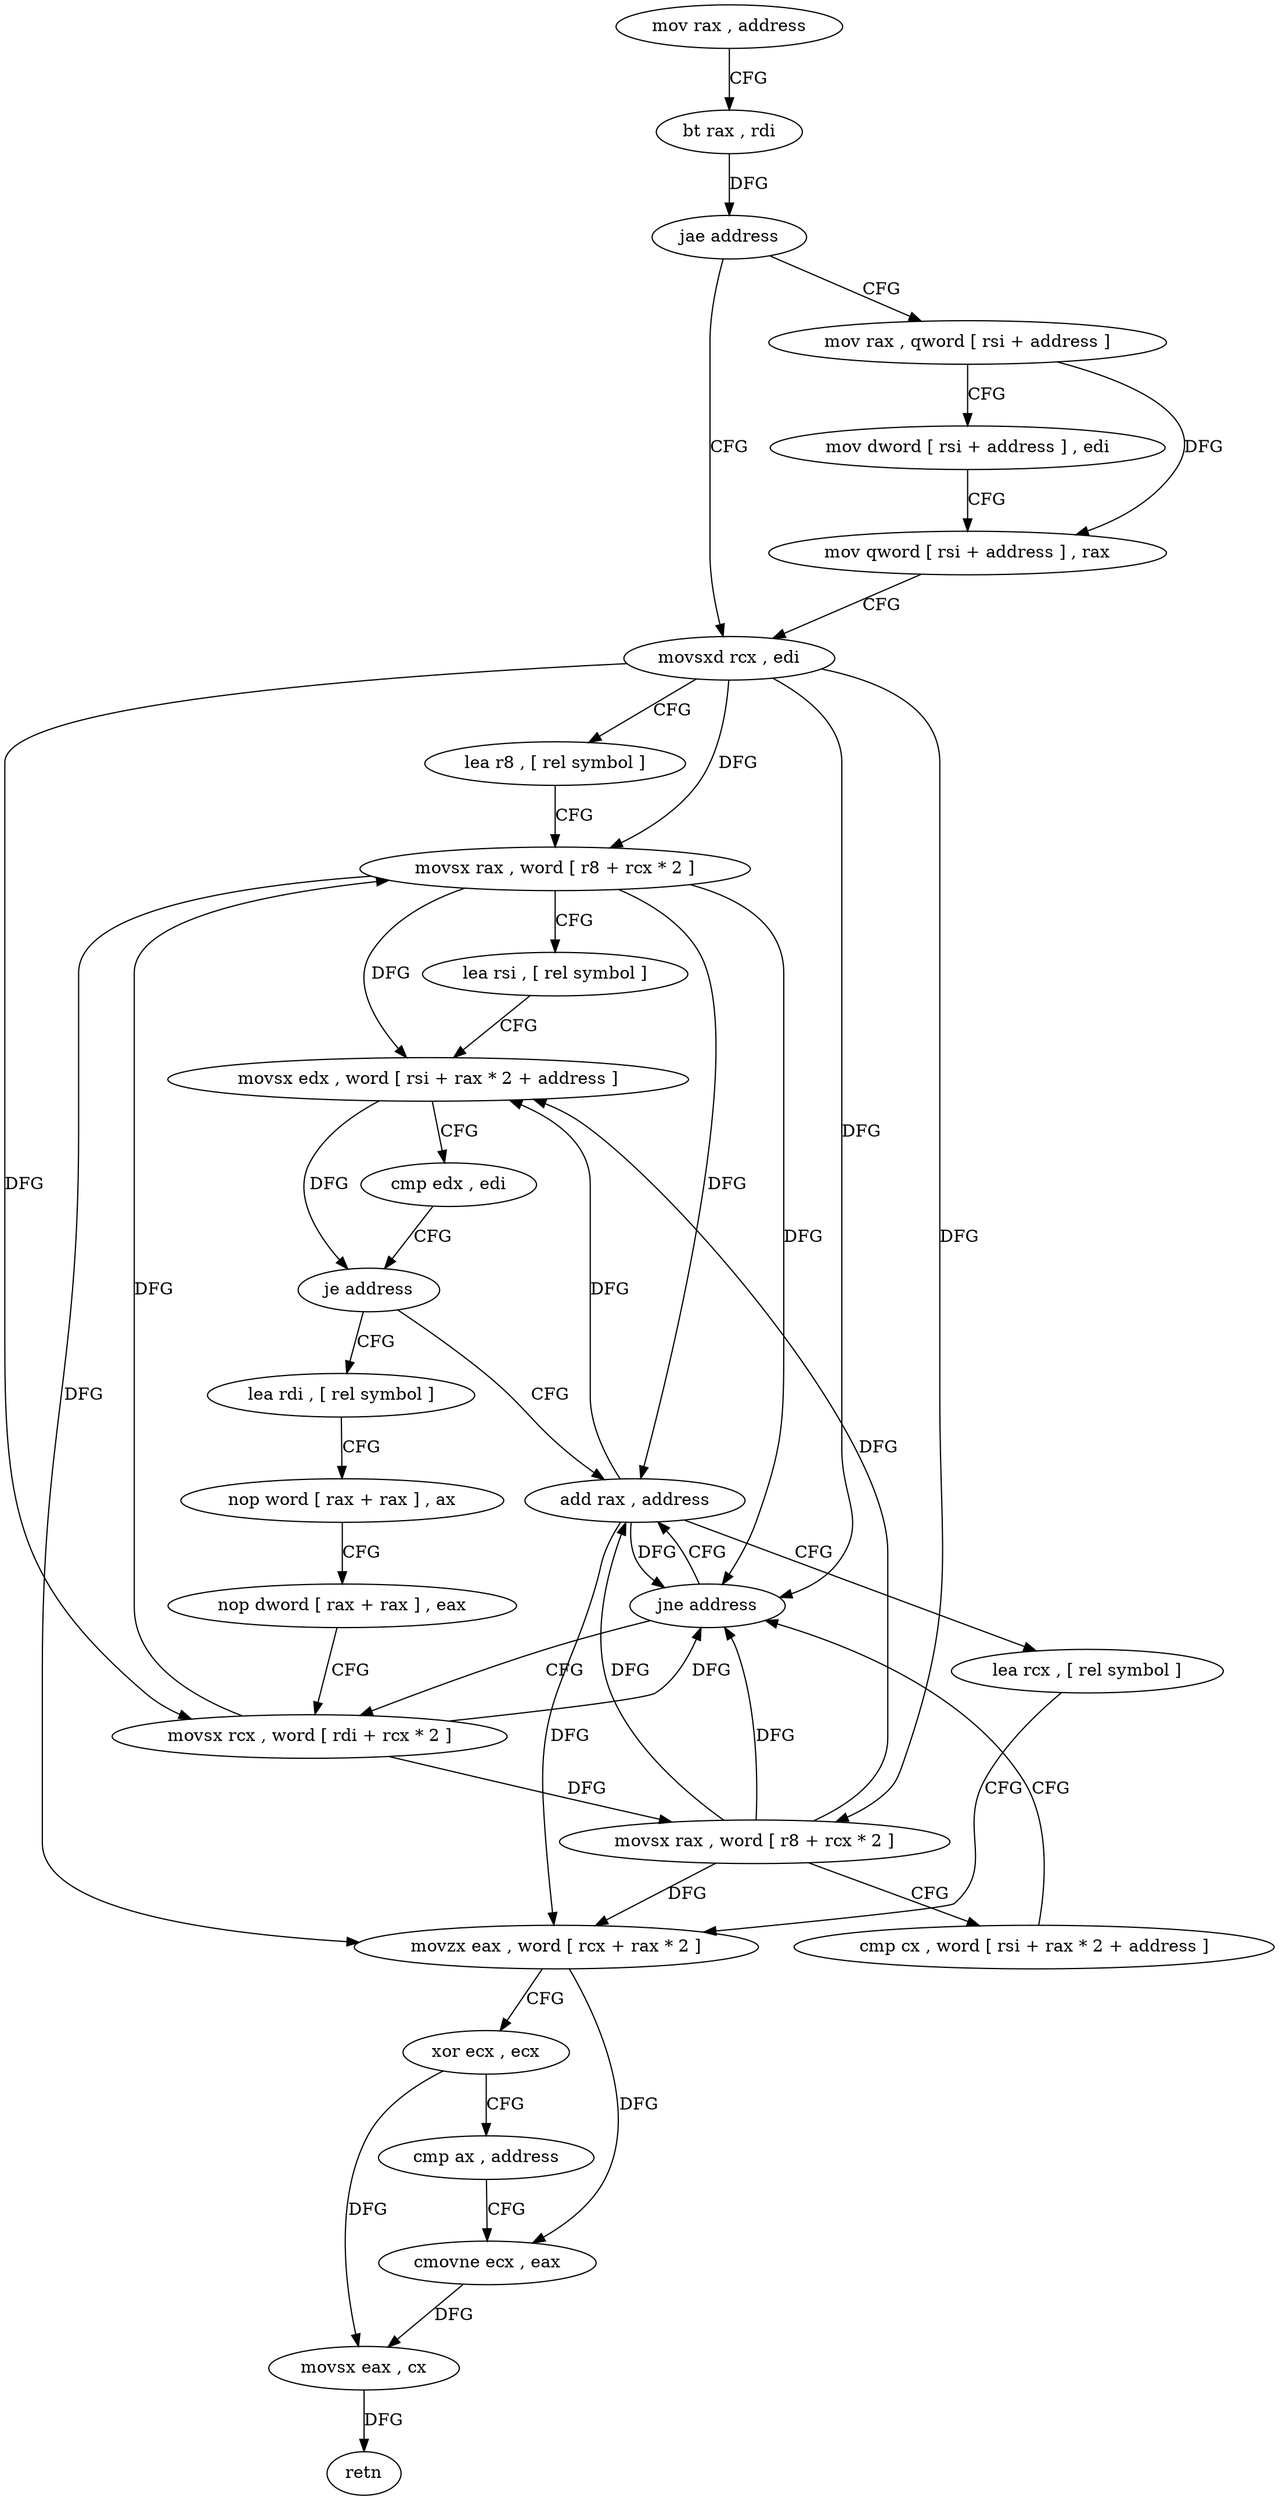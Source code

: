 digraph "func" {
"122448" [label = "mov rax , address" ]
"122458" [label = "bt rax , rdi" ]
"122462" [label = "jae address" ]
"122475" [label = "movsxd rcx , edi" ]
"122464" [label = "mov rax , qword [ rsi + address ]" ]
"122478" [label = "lea r8 , [ rel symbol ]" ]
"122485" [label = "movsx rax , word [ r8 + rcx * 2 ]" ]
"122490" [label = "lea rsi , [ rel symbol ]" ]
"122497" [label = "movsx edx , word [ rsi + rax * 2 + address ]" ]
"122502" [label = "cmp edx , edi" ]
"122504" [label = "je address" ]
"122545" [label = "add rax , address" ]
"122506" [label = "lea rdi , [ rel symbol ]" ]
"122468" [label = "mov dword [ rsi + address ] , edi" ]
"122471" [label = "mov qword [ rsi + address ] , rax" ]
"122549" [label = "lea rcx , [ rel symbol ]" ]
"122556" [label = "movzx eax , word [ rcx + rax * 2 ]" ]
"122560" [label = "xor ecx , ecx" ]
"122562" [label = "cmp ax , address" ]
"122566" [label = "cmovne ecx , eax" ]
"122569" [label = "movsx eax , cx" ]
"122572" [label = "retn" ]
"122513" [label = "nop word [ rax + rax ] , ax" ]
"122523" [label = "nop dword [ rax + rax ] , eax" ]
"122528" [label = "movsx rcx , word [ rdi + rcx * 2 ]" ]
"122533" [label = "movsx rax , word [ r8 + rcx * 2 ]" ]
"122538" [label = "cmp cx , word [ rsi + rax * 2 + address ]" ]
"122543" [label = "jne address" ]
"122448" -> "122458" [ label = "CFG" ]
"122458" -> "122462" [ label = "DFG" ]
"122462" -> "122475" [ label = "CFG" ]
"122462" -> "122464" [ label = "CFG" ]
"122475" -> "122478" [ label = "CFG" ]
"122475" -> "122485" [ label = "DFG" ]
"122475" -> "122528" [ label = "DFG" ]
"122475" -> "122533" [ label = "DFG" ]
"122475" -> "122543" [ label = "DFG" ]
"122464" -> "122468" [ label = "CFG" ]
"122464" -> "122471" [ label = "DFG" ]
"122478" -> "122485" [ label = "CFG" ]
"122485" -> "122490" [ label = "CFG" ]
"122485" -> "122497" [ label = "DFG" ]
"122485" -> "122545" [ label = "DFG" ]
"122485" -> "122556" [ label = "DFG" ]
"122485" -> "122543" [ label = "DFG" ]
"122490" -> "122497" [ label = "CFG" ]
"122497" -> "122502" [ label = "CFG" ]
"122497" -> "122504" [ label = "DFG" ]
"122502" -> "122504" [ label = "CFG" ]
"122504" -> "122545" [ label = "CFG" ]
"122504" -> "122506" [ label = "CFG" ]
"122545" -> "122549" [ label = "CFG" ]
"122545" -> "122497" [ label = "DFG" ]
"122545" -> "122556" [ label = "DFG" ]
"122545" -> "122543" [ label = "DFG" ]
"122506" -> "122513" [ label = "CFG" ]
"122468" -> "122471" [ label = "CFG" ]
"122471" -> "122475" [ label = "CFG" ]
"122549" -> "122556" [ label = "CFG" ]
"122556" -> "122560" [ label = "CFG" ]
"122556" -> "122566" [ label = "DFG" ]
"122560" -> "122562" [ label = "CFG" ]
"122560" -> "122569" [ label = "DFG" ]
"122562" -> "122566" [ label = "CFG" ]
"122566" -> "122569" [ label = "DFG" ]
"122569" -> "122572" [ label = "DFG" ]
"122513" -> "122523" [ label = "CFG" ]
"122523" -> "122528" [ label = "CFG" ]
"122528" -> "122533" [ label = "DFG" ]
"122528" -> "122485" [ label = "DFG" ]
"122528" -> "122543" [ label = "DFG" ]
"122533" -> "122538" [ label = "CFG" ]
"122533" -> "122497" [ label = "DFG" ]
"122533" -> "122545" [ label = "DFG" ]
"122533" -> "122556" [ label = "DFG" ]
"122533" -> "122543" [ label = "DFG" ]
"122538" -> "122543" [ label = "CFG" ]
"122543" -> "122528" [ label = "CFG" ]
"122543" -> "122545" [ label = "CFG" ]
}
